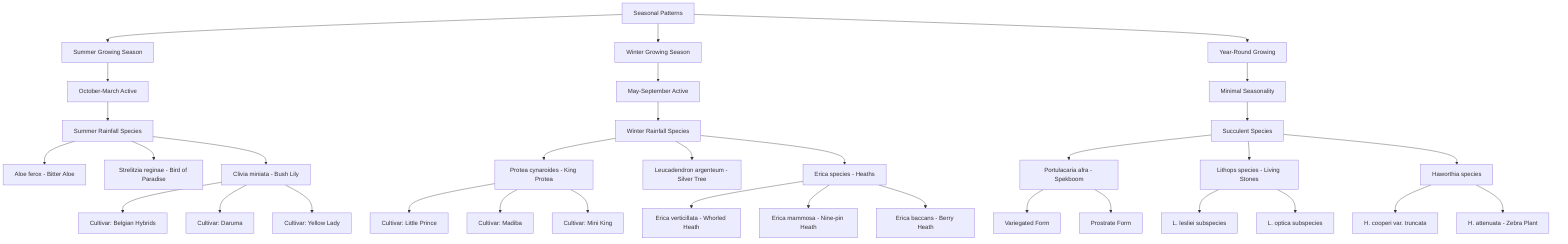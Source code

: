 %% SEASONAL PATTERNS TREE
graph TD
    SP[Seasonal Patterns] --> SP1[Summer Growing Season]
    SP --> SP2[Winter Growing Season]
    SP --> SP3[Year-Round Growing]
    
    SP1 --> SP1a[October-March Active]
    SP1a --> SP1a1[Summer Rainfall Species]
    SP1a1 --> SP1a1a[Aloe ferox - Bitter Aloe]
    SP1a1 --> SP1a1b[Strelitzia reginae - Bird of Paradise]
    SP1a1 --> SP1a1c[Clivia miniata - Bush Lily]
    SP1a1c --> SP1a1c1[Cultivar: Belgian Hybrids]
    SP1a1c --> SP1a1c2[Cultivar: Daruma]
    SP1a1c --> SP1a1c3[Cultivar: Yellow Lady]
    
    SP2 --> SP2a[May-September Active]
    SP2a --> SP2a1[Winter Rainfall Species]
    SP2a1 --> SP2a1a[Protea cynaroides - King Protea]
    SP2a1a --> SP2a1a1[Cultivar: Little Prince]
    SP2a1a --> SP2a1a2[Cultivar: Madiba]
    SP2a1a --> SP2a1a3[Cultivar: Mini King]
    SP2a1 --> SP2a1b[Leucadendron argenteum - Silver Tree]
    SP2a1 --> SP2a1c[Erica species - Heaths]
    SP2a1c --> SP2a1c1[Erica verticillata - Whorled Heath]
    SP2a1c --> SP2a1c2[Erica mammosa - Nine-pin Heath]
    SP2a1c --> SP2a1c3[Erica baccans - Berry Heath]
    
    SP3 --> SP3a[Minimal Seasonality]
    SP3a --> SP3a1[Succulent Species]
    SP3a1 --> SP3a1a[Portulacaria afra - Spekboom]
    SP3a1a --> SP3a1a1[Variegated Form]
    SP3a1a --> SP3a1a2[Prostrate Form]
    SP3a1 --> SP3a1b[Lithops species - Living Stones]
    SP3a1b --> SP3a1b1[L. lesliei subspecies]
    SP3a1b --> SP3a1b2[L. optica subspecies]
    SP3a1 --> SP3a1c[Haworthia species]
    SP3a1c --> SP3a1c1[H. cooperi var. truncata]
    SP3a1c --> SP3a1c2[H. attenuata - Zebra Plant]